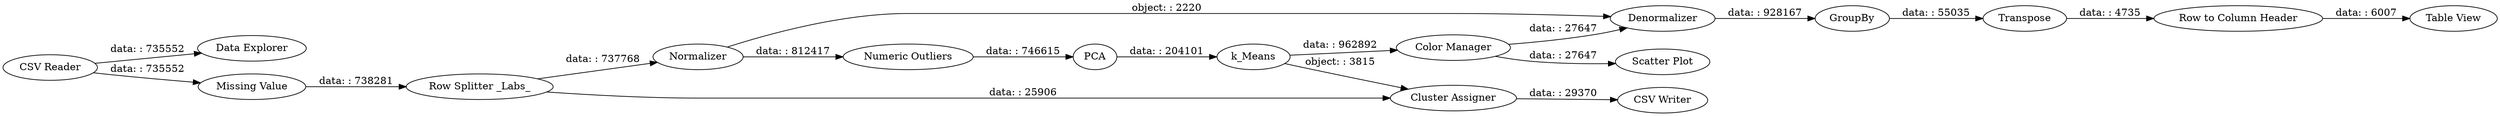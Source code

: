 digraph {
	"-7113800599602039074_19" [label=Normalizer]
	"-7113800599602039074_414" [label="Data Explorer"]
	"-7113800599602039074_401" [label="Row to Column Header"]
	"-7113800599602039074_418" [label="CSV Reader"]
	"-7113800599602039074_6" [label=k_Means]
	"-7113800599602039074_9" [label="Scatter Plot"]
	"-7113800599602039074_398" [label=Transpose]
	"-7113800599602039074_413" [label="Numeric Outliers"]
	"-7113800599602039074_21" [label=PCA]
	"-7113800599602039074_415" [label="CSV Writer"]
	"-7113800599602039074_394" [label=GroupBy]
	"-7113800599602039074_417" [label="Cluster Assigner"]
	"-7113800599602039074_397" [label="Table View"]
	"-7113800599602039074_416" [label="Row Splitter _Labs_"]
	"-7113800599602039074_7" [label="Missing Value"]
	"-7113800599602039074_8" [label="Color Manager"]
	"-7113800599602039074_403" [label=Denormalizer]
	"-7113800599602039074_398" -> "-7113800599602039074_401" [label="data: : 4735"]
	"-7113800599602039074_7" -> "-7113800599602039074_416" [label="data: : 738281"]
	"-7113800599602039074_6" -> "-7113800599602039074_8" [label="data: : 962892"]
	"-7113800599602039074_417" -> "-7113800599602039074_415" [label="data: : 29370"]
	"-7113800599602039074_21" -> "-7113800599602039074_6" [label="data: : 204101"]
	"-7113800599602039074_416" -> "-7113800599602039074_417" [label="data: : 25906"]
	"-7113800599602039074_8" -> "-7113800599602039074_403" [label="data: : 27647"]
	"-7113800599602039074_394" -> "-7113800599602039074_398" [label="data: : 55035"]
	"-7113800599602039074_6" -> "-7113800599602039074_417" [label="object: : 3815"]
	"-7113800599602039074_19" -> "-7113800599602039074_403" [label="object: : 2220"]
	"-7113800599602039074_401" -> "-7113800599602039074_397" [label="data: : 6007"]
	"-7113800599602039074_19" -> "-7113800599602039074_413" [label="data: : 812417"]
	"-7113800599602039074_403" -> "-7113800599602039074_394" [label="data: : 928167"]
	"-7113800599602039074_413" -> "-7113800599602039074_21" [label="data: : 746615"]
	"-7113800599602039074_416" -> "-7113800599602039074_19" [label="data: : 737768"]
	"-7113800599602039074_418" -> "-7113800599602039074_7" [label="data: : 735552"]
	"-7113800599602039074_418" -> "-7113800599602039074_414" [label="data: : 735552"]
	"-7113800599602039074_8" -> "-7113800599602039074_9" [label="data: : 27647"]
	rankdir=LR
}
